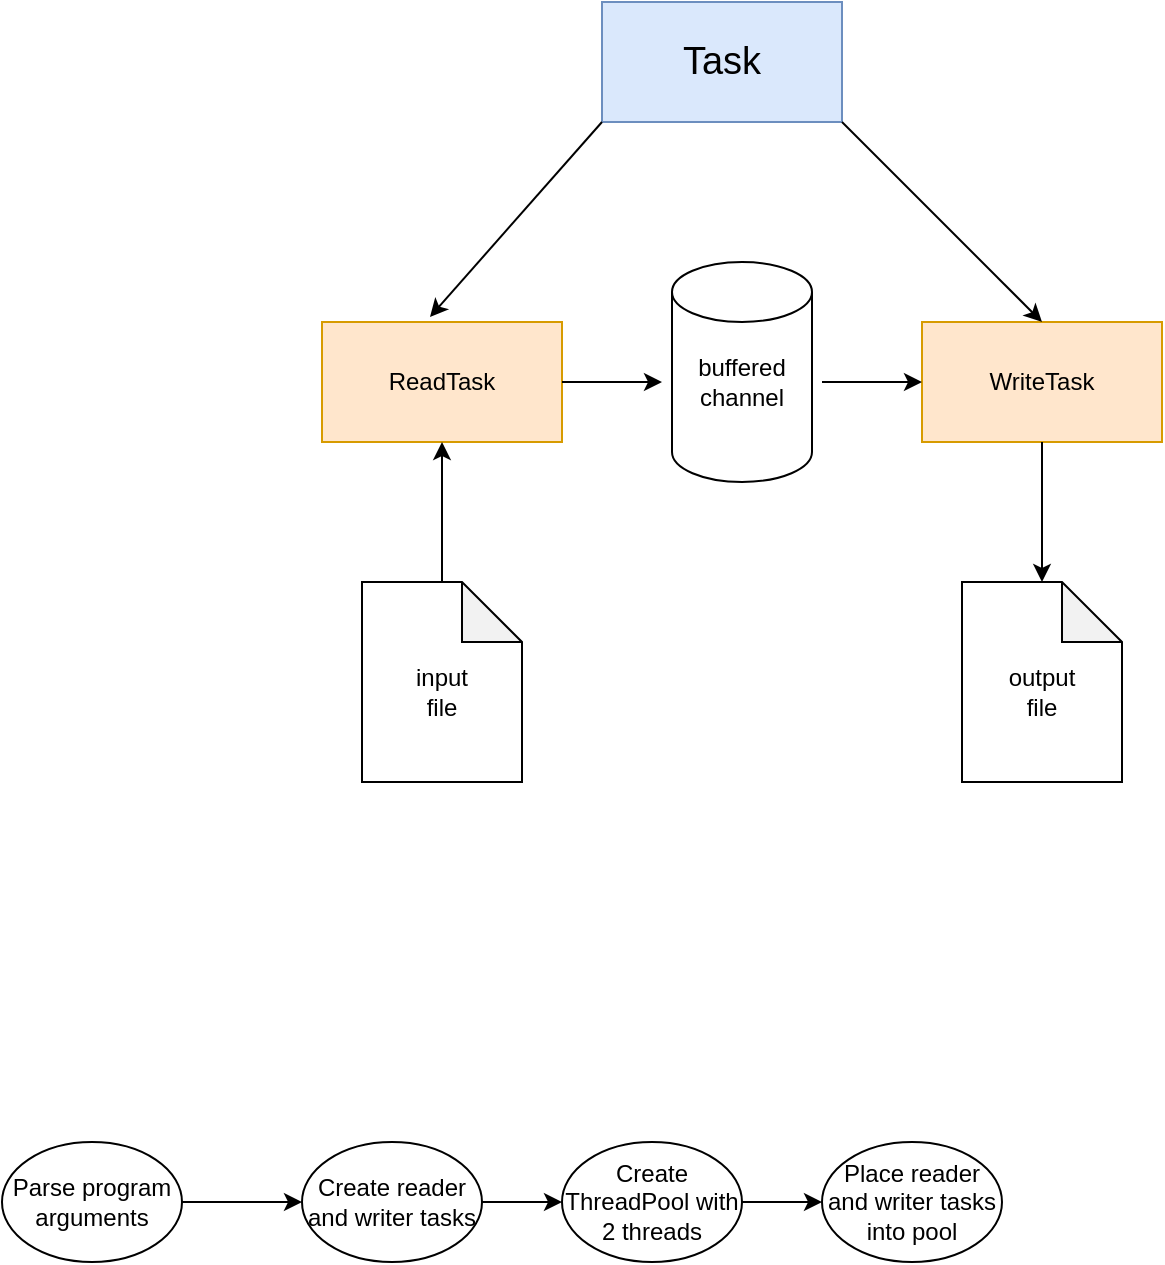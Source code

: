 <mxfile version="24.4.6" type="google">
  <diagram name="Страница — 1" id="SkSNhRLOka-fjrrQesQd">
    <mxGraphModel dx="1042" dy="687" grid="1" gridSize="10" guides="1" tooltips="1" connect="1" arrows="1" fold="1" page="1" pageScale="1" pageWidth="850" pageHeight="1100" math="0" shadow="0">
      <root>
        <mxCell id="0" />
        <mxCell id="1" parent="0" />
        <mxCell id="EEU7oIaIutK6_dGdKTLs-1" value="" style="rounded=0;whiteSpace=wrap;html=1;fillColor=#dae8fc;strokeColor=#6c8ebf;" vertex="1" parent="1">
          <mxGeometry x="320" y="240" width="120" height="60" as="geometry" />
        </mxCell>
        <mxCell id="EEU7oIaIutK6_dGdKTLs-2" value="&lt;font style=&quot;font-size: 19px;&quot;&gt;Task&lt;/font&gt;" style="text;html=1;align=center;verticalAlign=middle;whiteSpace=wrap;rounded=0;" vertex="1" parent="1">
          <mxGeometry x="350" y="255" width="60" height="30" as="geometry" />
        </mxCell>
        <mxCell id="EEU7oIaIutK6_dGdKTLs-3" value="" style="rounded=0;whiteSpace=wrap;html=1;fillColor=#ffe6cc;strokeColor=#d79b00;" vertex="1" parent="1">
          <mxGeometry x="180" y="400" width="120" height="60" as="geometry" />
        </mxCell>
        <mxCell id="EEU7oIaIutK6_dGdKTLs-4" value="" style="rounded=0;whiteSpace=wrap;html=1;fillColor=#ffe6cc;strokeColor=#d79b00;" vertex="1" parent="1">
          <mxGeometry x="480" y="400" width="120" height="60" as="geometry" />
        </mxCell>
        <mxCell id="EEU7oIaIutK6_dGdKTLs-5" value="" style="endArrow=classic;html=1;rounded=0;exitX=0;exitY=1;exitDx=0;exitDy=0;entryX=0.45;entryY=-0.042;entryDx=0;entryDy=0;entryPerimeter=0;" edge="1" parent="1" source="EEU7oIaIutK6_dGdKTLs-1" target="EEU7oIaIutK6_dGdKTLs-3">
          <mxGeometry width="50" height="50" relative="1" as="geometry">
            <mxPoint x="400" y="380" as="sourcePoint" />
            <mxPoint x="450" y="330" as="targetPoint" />
          </mxGeometry>
        </mxCell>
        <mxCell id="EEU7oIaIutK6_dGdKTLs-6" value="" style="endArrow=classic;html=1;rounded=0;exitX=1;exitY=1;exitDx=0;exitDy=0;entryX=0.5;entryY=0;entryDx=0;entryDy=0;" edge="1" parent="1" source="EEU7oIaIutK6_dGdKTLs-1" target="EEU7oIaIutK6_dGdKTLs-4">
          <mxGeometry width="50" height="50" relative="1" as="geometry">
            <mxPoint x="400" y="380" as="sourcePoint" />
            <mxPoint x="450" y="330" as="targetPoint" />
          </mxGeometry>
        </mxCell>
        <mxCell id="EEU7oIaIutK6_dGdKTLs-7" value="ReadTask" style="text;html=1;align=center;verticalAlign=middle;whiteSpace=wrap;rounded=0;" vertex="1" parent="1">
          <mxGeometry x="210" y="415" width="60" height="30" as="geometry" />
        </mxCell>
        <mxCell id="EEU7oIaIutK6_dGdKTLs-8" value="WriteTask" style="text;html=1;align=center;verticalAlign=middle;whiteSpace=wrap;rounded=0;" vertex="1" parent="1">
          <mxGeometry x="510" y="415" width="60" height="30" as="geometry" />
        </mxCell>
        <mxCell id="EEU7oIaIutK6_dGdKTLs-9" value="" style="shape=cylinder3;whiteSpace=wrap;html=1;boundedLbl=1;backgroundOutline=1;size=15;" vertex="1" parent="1">
          <mxGeometry x="355" y="370" width="70" height="110" as="geometry" />
        </mxCell>
        <mxCell id="EEU7oIaIutK6_dGdKTLs-11" value="buffered&lt;br&gt;channel" style="text;html=1;align=center;verticalAlign=middle;whiteSpace=wrap;rounded=0;" vertex="1" parent="1">
          <mxGeometry x="360" y="415" width="60" height="30" as="geometry" />
        </mxCell>
        <mxCell id="EEU7oIaIutK6_dGdKTLs-12" value="" style="endArrow=classic;html=1;rounded=0;exitX=1;exitY=0.5;exitDx=0;exitDy=0;" edge="1" parent="1" source="EEU7oIaIutK6_dGdKTLs-3">
          <mxGeometry width="50" height="50" relative="1" as="geometry">
            <mxPoint x="400" y="380" as="sourcePoint" />
            <mxPoint x="350" y="430" as="targetPoint" />
          </mxGeometry>
        </mxCell>
        <mxCell id="EEU7oIaIutK6_dGdKTLs-13" value="" style="endArrow=classic;html=1;rounded=0;entryX=0;entryY=0.5;entryDx=0;entryDy=0;" edge="1" parent="1" target="EEU7oIaIutK6_dGdKTLs-4">
          <mxGeometry width="50" height="50" relative="1" as="geometry">
            <mxPoint x="430" y="430" as="sourcePoint" />
            <mxPoint x="450" y="330" as="targetPoint" />
          </mxGeometry>
        </mxCell>
        <mxCell id="EEU7oIaIutK6_dGdKTLs-16" value="" style="shape=note;whiteSpace=wrap;html=1;backgroundOutline=1;darkOpacity=0.05;" vertex="1" parent="1">
          <mxGeometry x="200" y="530" width="80" height="100" as="geometry" />
        </mxCell>
        <mxCell id="EEU7oIaIutK6_dGdKTLs-17" value="" style="shape=note;whiteSpace=wrap;html=1;backgroundOutline=1;darkOpacity=0.05;" vertex="1" parent="1">
          <mxGeometry x="500" y="530" width="80" height="100" as="geometry" />
        </mxCell>
        <mxCell id="EEU7oIaIutK6_dGdKTLs-18" value="input&lt;br&gt;file" style="text;html=1;align=center;verticalAlign=middle;whiteSpace=wrap;rounded=0;" vertex="1" parent="1">
          <mxGeometry x="210" y="570" width="60" height="30" as="geometry" />
        </mxCell>
        <mxCell id="EEU7oIaIutK6_dGdKTLs-19" value="output&lt;br&gt;file" style="text;html=1;align=center;verticalAlign=middle;whiteSpace=wrap;rounded=0;" vertex="1" parent="1">
          <mxGeometry x="510" y="570" width="60" height="30" as="geometry" />
        </mxCell>
        <mxCell id="EEU7oIaIutK6_dGdKTLs-20" value="" style="endArrow=classic;html=1;rounded=0;exitX=0.5;exitY=0;exitDx=0;exitDy=0;exitPerimeter=0;entryX=0.5;entryY=1;entryDx=0;entryDy=0;" edge="1" parent="1" source="EEU7oIaIutK6_dGdKTLs-16" target="EEU7oIaIutK6_dGdKTLs-3">
          <mxGeometry width="50" height="50" relative="1" as="geometry">
            <mxPoint x="400" y="380" as="sourcePoint" />
            <mxPoint x="450" y="330" as="targetPoint" />
          </mxGeometry>
        </mxCell>
        <mxCell id="EEU7oIaIutK6_dGdKTLs-21" value="" style="endArrow=classic;html=1;rounded=0;exitX=0.5;exitY=1;exitDx=0;exitDy=0;entryX=0.5;entryY=0;entryDx=0;entryDy=0;entryPerimeter=0;" edge="1" parent="1" source="EEU7oIaIutK6_dGdKTLs-4" target="EEU7oIaIutK6_dGdKTLs-17">
          <mxGeometry width="50" height="50" relative="1" as="geometry">
            <mxPoint x="400" y="380" as="sourcePoint" />
            <mxPoint x="450" y="330" as="targetPoint" />
          </mxGeometry>
        </mxCell>
        <mxCell id="EEU7oIaIutK6_dGdKTLs-29" value="Parse program arguments" style="ellipse;whiteSpace=wrap;html=1;" vertex="1" parent="1">
          <mxGeometry x="20" y="810" width="90" height="60" as="geometry" />
        </mxCell>
        <mxCell id="EEU7oIaIutK6_dGdKTLs-30" value="" style="endArrow=classic;html=1;rounded=0;exitX=1;exitY=0.5;exitDx=0;exitDy=0;" edge="1" parent="1" source="EEU7oIaIutK6_dGdKTLs-29">
          <mxGeometry width="50" height="50" relative="1" as="geometry">
            <mxPoint x="430" y="700" as="sourcePoint" />
            <mxPoint x="170" y="840" as="targetPoint" />
          </mxGeometry>
        </mxCell>
        <mxCell id="EEU7oIaIutK6_dGdKTLs-31" value="Create reader and writer tasks" style="ellipse;whiteSpace=wrap;html=1;" vertex="1" parent="1">
          <mxGeometry x="170" y="810" width="90" height="60" as="geometry" />
        </mxCell>
        <mxCell id="EEU7oIaIutK6_dGdKTLs-32" value="Create ThreadPool with 2 threads" style="ellipse;whiteSpace=wrap;html=1;" vertex="1" parent="1">
          <mxGeometry x="300" y="810" width="90" height="60" as="geometry" />
        </mxCell>
        <mxCell id="EEU7oIaIutK6_dGdKTLs-33" value="" style="endArrow=classic;html=1;rounded=0;exitX=1;exitY=0.5;exitDx=0;exitDy=0;entryX=0;entryY=0.5;entryDx=0;entryDy=0;" edge="1" parent="1" source="EEU7oIaIutK6_dGdKTLs-31" target="EEU7oIaIutK6_dGdKTLs-32">
          <mxGeometry width="50" height="50" relative="1" as="geometry">
            <mxPoint x="430" y="700" as="sourcePoint" />
            <mxPoint x="480" y="650" as="targetPoint" />
          </mxGeometry>
        </mxCell>
        <mxCell id="EEU7oIaIutK6_dGdKTLs-35" value="Place reader and writer tasks into pool" style="ellipse;whiteSpace=wrap;html=1;" vertex="1" parent="1">
          <mxGeometry x="430" y="810" width="90" height="60" as="geometry" />
        </mxCell>
        <mxCell id="EEU7oIaIutK6_dGdKTLs-36" value="" style="endArrow=classic;html=1;rounded=0;exitX=1;exitY=0.5;exitDx=0;exitDy=0;entryX=0;entryY=0.5;entryDx=0;entryDy=0;" edge="1" parent="1" source="EEU7oIaIutK6_dGdKTLs-32" target="EEU7oIaIutK6_dGdKTLs-35">
          <mxGeometry width="50" height="50" relative="1" as="geometry">
            <mxPoint x="430" y="700" as="sourcePoint" />
            <mxPoint x="480" y="650" as="targetPoint" />
          </mxGeometry>
        </mxCell>
      </root>
    </mxGraphModel>
  </diagram>
</mxfile>
